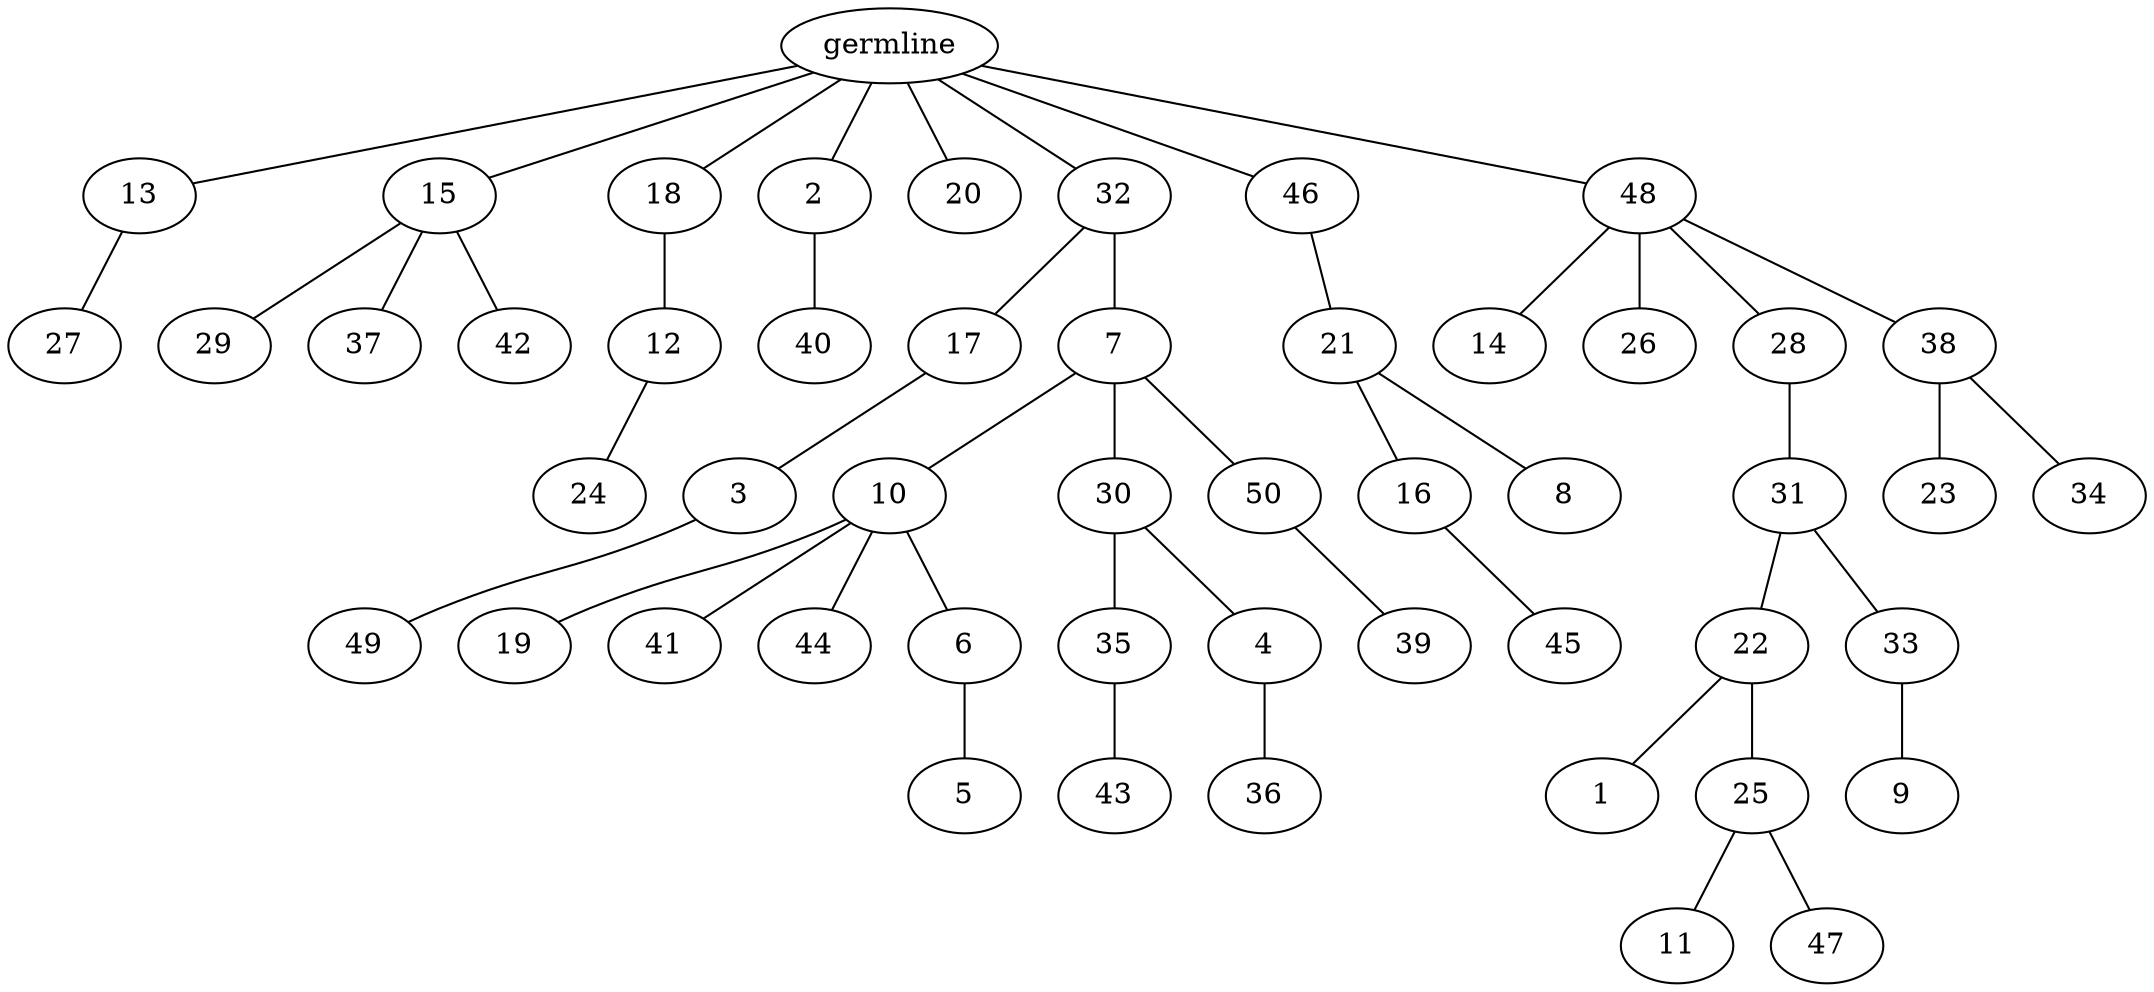 graph tree {
    "139951111939888" [label="germline"];
    "139951115875664" [label="13"];
    "139951115874416" [label="27"];
    "139951115875616" [label="15"];
    "139951106498624" [label="29"];
    "139951106500064" [label="37"];
    "139951114700592" [label="42"];
    "139951106499536" [label="18"];
    "139951106498672" [label="12"];
    "139951106499104" [label="24"];
    "139951106502320" [label="2"];
    "139951106502032" [label="40"];
    "139951106501216" [label="20"];
    "139951106499968" [label="32"];
    "139951106500208" [label="17"];
    "139951106499008" [label="3"];
    "139951106499584" [label="49"];
    "139951106500688" [label="7"];
    "139951106499056" [label="10"];
    "139951106502512" [label="19"];
    "139951106500496" [label="41"];
    "139951106500160" [label="44"];
    "139951106502080" [label="6"];
    "139951106499632" [label="5"];
    "139951106501744" [label="30"];
    "139951106498912" [label="35"];
    "139951114226944" [label="43"];
    "139951114225552" [label="4"];
    "139951114227472" [label="36"];
    "139951106500832" [label="50"];
    "139951114226752" [label="39"];
    "139951106501264" [label="46"];
    "139951114227664" [label="21"];
    "139951108996640" [label="16"];
    "139951108996160" [label="45"];
    "139951108995488" [label="8"];
    "139951106500784" [label="48"];
    "139951108995248" [label="14"];
    "139951108996016" [label="26"];
    "139951108994288" [label="28"];
    "139951108995920" [label="31"];
    "139951108993904" [label="22"];
    "139951112749408" [label="1"];
    "139951112750464" [label="25"];
    "139951112752480" [label="11"];
    "139951112750128" [label="47"];
    "139951108995200" [label="33"];
    "139951112750800" [label="9"];
    "139951108996448" [label="38"];
    "139951112751664" [label="23"];
    "139951112749552" [label="34"];
    "139951111939888" -- "139951115875664";
    "139951111939888" -- "139951115875616";
    "139951111939888" -- "139951106499536";
    "139951111939888" -- "139951106502320";
    "139951111939888" -- "139951106501216";
    "139951111939888" -- "139951106499968";
    "139951111939888" -- "139951106501264";
    "139951111939888" -- "139951106500784";
    "139951115875664" -- "139951115874416";
    "139951115875616" -- "139951106498624";
    "139951115875616" -- "139951106500064";
    "139951115875616" -- "139951114700592";
    "139951106499536" -- "139951106498672";
    "139951106498672" -- "139951106499104";
    "139951106502320" -- "139951106502032";
    "139951106499968" -- "139951106500208";
    "139951106499968" -- "139951106500688";
    "139951106500208" -- "139951106499008";
    "139951106499008" -- "139951106499584";
    "139951106500688" -- "139951106499056";
    "139951106500688" -- "139951106501744";
    "139951106500688" -- "139951106500832";
    "139951106499056" -- "139951106502512";
    "139951106499056" -- "139951106500496";
    "139951106499056" -- "139951106500160";
    "139951106499056" -- "139951106502080";
    "139951106502080" -- "139951106499632";
    "139951106501744" -- "139951106498912";
    "139951106501744" -- "139951114225552";
    "139951106498912" -- "139951114226944";
    "139951114225552" -- "139951114227472";
    "139951106500832" -- "139951114226752";
    "139951106501264" -- "139951114227664";
    "139951114227664" -- "139951108996640";
    "139951114227664" -- "139951108995488";
    "139951108996640" -- "139951108996160";
    "139951106500784" -- "139951108995248";
    "139951106500784" -- "139951108996016";
    "139951106500784" -- "139951108994288";
    "139951106500784" -- "139951108996448";
    "139951108994288" -- "139951108995920";
    "139951108995920" -- "139951108993904";
    "139951108995920" -- "139951108995200";
    "139951108993904" -- "139951112749408";
    "139951108993904" -- "139951112750464";
    "139951112750464" -- "139951112752480";
    "139951112750464" -- "139951112750128";
    "139951108995200" -- "139951112750800";
    "139951108996448" -- "139951112751664";
    "139951108996448" -- "139951112749552";
}
